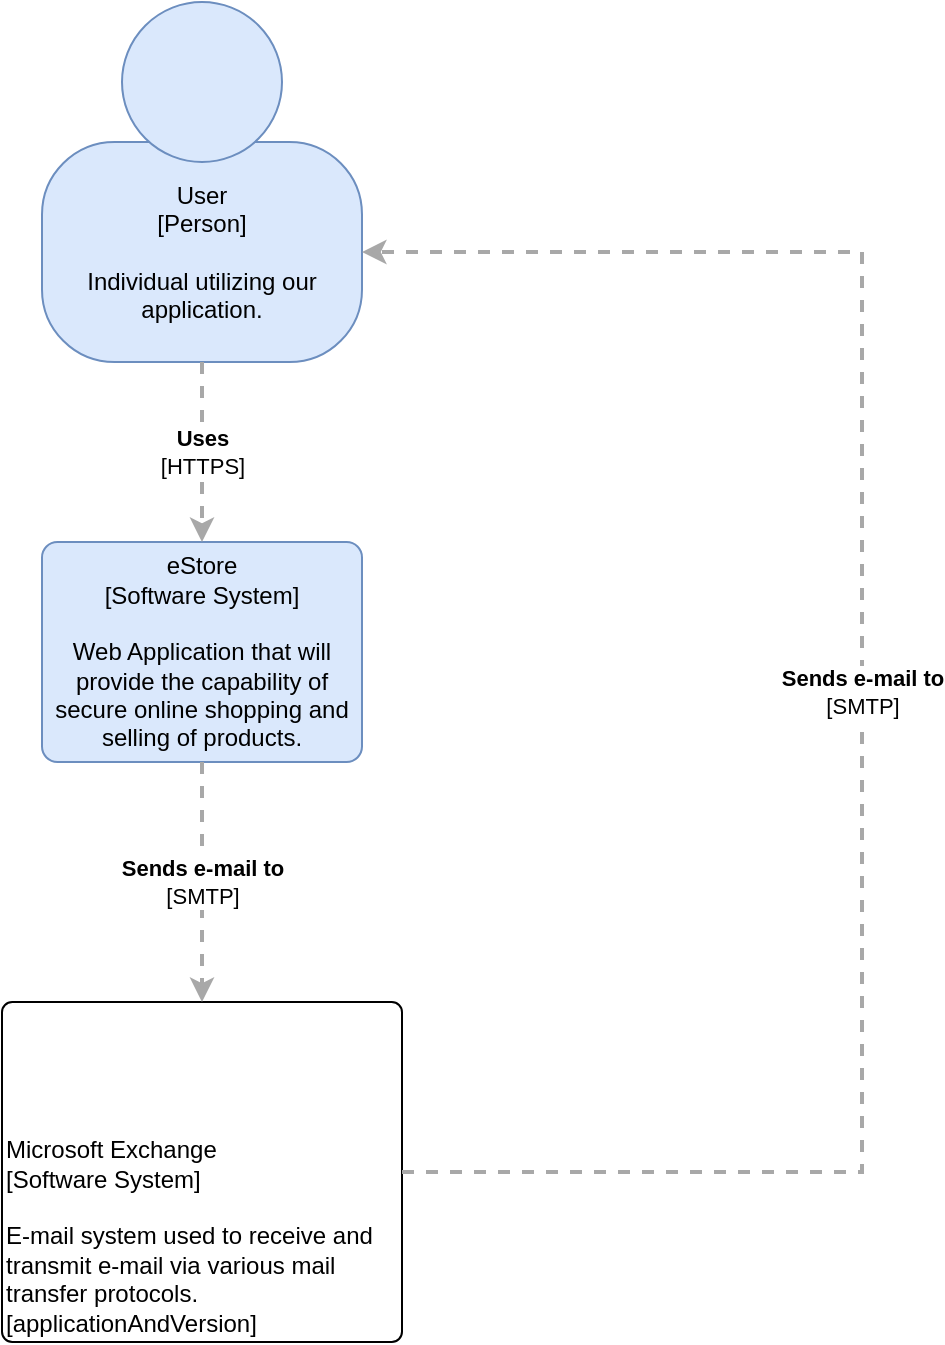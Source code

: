 <mxfile version="10.5.4" type="github"><diagram id="rSVQoXvom8mQ1wFNDg2a" name="Page-1"><mxGraphModel dx="1634" dy="785" grid="1" gridSize="10" guides="1" tooltips="1" connect="1" arrows="1" fold="1" page="1" pageScale="1" pageWidth="827" pageHeight="1169" math="0" shadow="0"><root><mxCell id="0"/><mxCell id="1" parent="0"/><mxCell id="cyS6J_LwSGt8lQglZ8QT-1" value="" style="group;rounded=0;labelBackgroundColor=none;fillColor=none;fontColor=#000000;align=center;html=1;" vertex="1" connectable="0" parent="1"><mxGeometry x="310" y="10" width="160" height="180" as="geometry"/><C4Person as="c4"/></mxCell><object label="User&lt;div&gt;[Person]&lt;/div&gt;&lt;div&gt;&lt;br&gt;&lt;/div&gt;&lt;div&gt;Individual utilizing our application." placeholders="1" c4Name="User" c4Type="body" c4Description="Individual utilizing our application." id="cyS6J_LwSGt8lQglZ8QT-2"><mxCell style="rounded=1;whiteSpace=wrap;html=1;labelBackgroundColor=none;fillColor=#dae8fc;fontColor=#000000;align=center;arcSize=33;strokeColor=#6c8ebf;" vertex="1" parent="cyS6J_LwSGt8lQglZ8QT-1"><mxGeometry y="70" width="160" height="110" as="geometry"/><C4Person as="c4"/></mxCell></object><mxCell id="cyS6J_LwSGt8lQglZ8QT-3" value="" style="ellipse;whiteSpace=wrap;html=1;aspect=fixed;rounded=0;labelBackgroundColor=none;fillColor=#dae8fc;fontSize=12;fontColor=#000000;align=center;strokeColor=#6c8ebf;" vertex="1" parent="cyS6J_LwSGt8lQglZ8QT-1"><mxGeometry x="40" width="80" height="80" as="geometry"/><C4Person as="c4"/></mxCell><object label="eStore&lt;div&gt;[Software System]&lt;/div&gt;&lt;div&gt;&lt;br&gt;&lt;/div&gt;&lt;div&gt;Web Application that will provide the capability of secure online shopping and selling of products." placeholders="1" c4Name="eStore" c4Type="SoftwareSystem" c4Description="Web Application that will provide the capability of secure online shopping and selling of products." id="cyS6J_LwSGt8lQglZ8QT-4"><mxCell style="rounded=1;whiteSpace=wrap;html=1;labelBackgroundColor=none;fillColor=#dae8fc;fontColor=#000000;align=center;arcSize=7;strokeColor=#6c8ebf;" vertex="1" parent="1"><mxGeometry x="310" y="280" width="160" height="110" as="geometry"/><C4SoftwareSystem as="c4"/></mxCell></object><object label="&lt;div style=&quot;text-align: left&quot;&gt;Microsoft Exchange&lt;br&gt;[Software System]&lt;br&gt;&lt;br&gt;E-mail system used to receive&lt;span&gt;&amp;nbsp;and transmit e-mail via various mail transfer protocols.&lt;/span&gt;&lt;/div&gt;&lt;div style=&quot;text-align: left&quot;&gt;[applicationAndVersion]&lt;/div&gt;" placeholders="1" c4Name="Microsoft Exchange&#10;[Software System]&#10;&#10;E-mail system used to received and transmit e-mail via various mail transfer protocols." c4Type="ExecutionEnvironment" c4Application="applicationAndVersion" id="cyS6J_LwSGt8lQglZ8QT-7"><mxCell style="rounded=1;whiteSpace=wrap;html=1;labelBackgroundColor=none;fillColor=#ffffff;fontColor=#000000;align=left;arcSize=3;strokeColor=#000000;verticalAlign=bottom;" vertex="1" parent="1"><mxGeometry x="290" y="510" width="200" height="170" as="geometry"/><C4ExecutionEnvironment as="c4"/></mxCell></object><object label="&lt;div style=&quot;text-align: left&quot;&gt;&lt;div style=&quot;text-align: center&quot;&gt;&lt;b&gt;Uses&lt;/b&gt;&lt;/div&gt;&lt;div style=&quot;text-align: center&quot;&gt;[HTTPS]&lt;/div&gt;&lt;/div&gt;" c4Type="Relationship" c4Description="Beschreibung" c4Technology="technology" id="cyS6J_LwSGt8lQglZ8QT-9"><mxCell style="edgeStyle=none;rounded=0;html=1;entryX=0.5;entryY=0;jettySize=auto;orthogonalLoop=1;strokeColor=#A8A8A8;strokeWidth=2;fontColor=#000000;jumpStyle=none;dashed=1;exitX=0.5;exitY=1;exitDx=0;exitDy=0;entryDx=0;entryDy=0;" edge="1" parent="1" source="cyS6J_LwSGt8lQglZ8QT-2" target="cyS6J_LwSGt8lQglZ8QT-4"><mxGeometry width="160" relative="1" as="geometry"><mxPoint x="160" y="250" as="sourcePoint"/><mxPoint x="320" y="250" as="targetPoint"/></mxGeometry><C4Relationship as="c4"/></mxCell></object><object label="&lt;div style=&quot;text-align: left&quot;&gt;&lt;div style=&quot;text-align: center&quot;&gt;&lt;b&gt;Sends e-mail to&lt;/b&gt;&lt;/div&gt;&lt;div style=&quot;text-align: center&quot;&gt;[SMTP]&lt;/div&gt;&lt;/div&gt;" c4Type="Relationship" c4Description="Beschreibung" c4Technology="technology" id="cyS6J_LwSGt8lQglZ8QT-11"><mxCell style="edgeStyle=none;rounded=0;html=1;entryX=0.5;entryY=0;jettySize=auto;orthogonalLoop=1;strokeColor=#A8A8A8;strokeWidth=2;fontColor=#000000;jumpStyle=none;dashed=1;exitX=0.5;exitY=1;exitDx=0;exitDy=0;entryDx=0;entryDy=0;" edge="1" parent="1" source="cyS6J_LwSGt8lQglZ8QT-4" target="cyS6J_LwSGt8lQglZ8QT-7"><mxGeometry width="160" relative="1" as="geometry"><mxPoint x="150" y="480" as="sourcePoint"/><mxPoint x="310" y="480" as="targetPoint"/></mxGeometry><C4Relationship as="c4"/></mxCell></object><object label="&lt;div style=&quot;text-align: left&quot;&gt;&lt;div style=&quot;text-align: center&quot;&gt;&lt;b&gt;Sends e-mail to&lt;/b&gt;&lt;/div&gt;&lt;div style=&quot;text-align: center&quot;&gt;[SMTP]&lt;/div&gt;&lt;/div&gt;" c4Type="Relationship" c4Description="Beschreibung" c4Technology="technology" id="cyS6J_LwSGt8lQglZ8QT-12"><mxCell style="edgeStyle=none;rounded=0;html=1;entryX=1;entryY=0.5;jettySize=auto;orthogonalLoop=1;strokeColor=#A8A8A8;strokeWidth=2;fontColor=#000000;jumpStyle=none;dashed=1;exitX=1;exitY=0.5;exitDx=0;exitDy=0;entryDx=0;entryDy=0;" edge="1" parent="1" source="cyS6J_LwSGt8lQglZ8QT-7" target="cyS6J_LwSGt8lQglZ8QT-2"><mxGeometry width="160" relative="1" as="geometry"><mxPoint x="80" y="590" as="sourcePoint"/><mxPoint x="240" y="590" as="targetPoint"/><Array as="points"><mxPoint x="720" y="595"/><mxPoint x="720" y="135"/></Array></mxGeometry><C4Relationship as="c4"/></mxCell></object></root></mxGraphModel></diagram></mxfile>